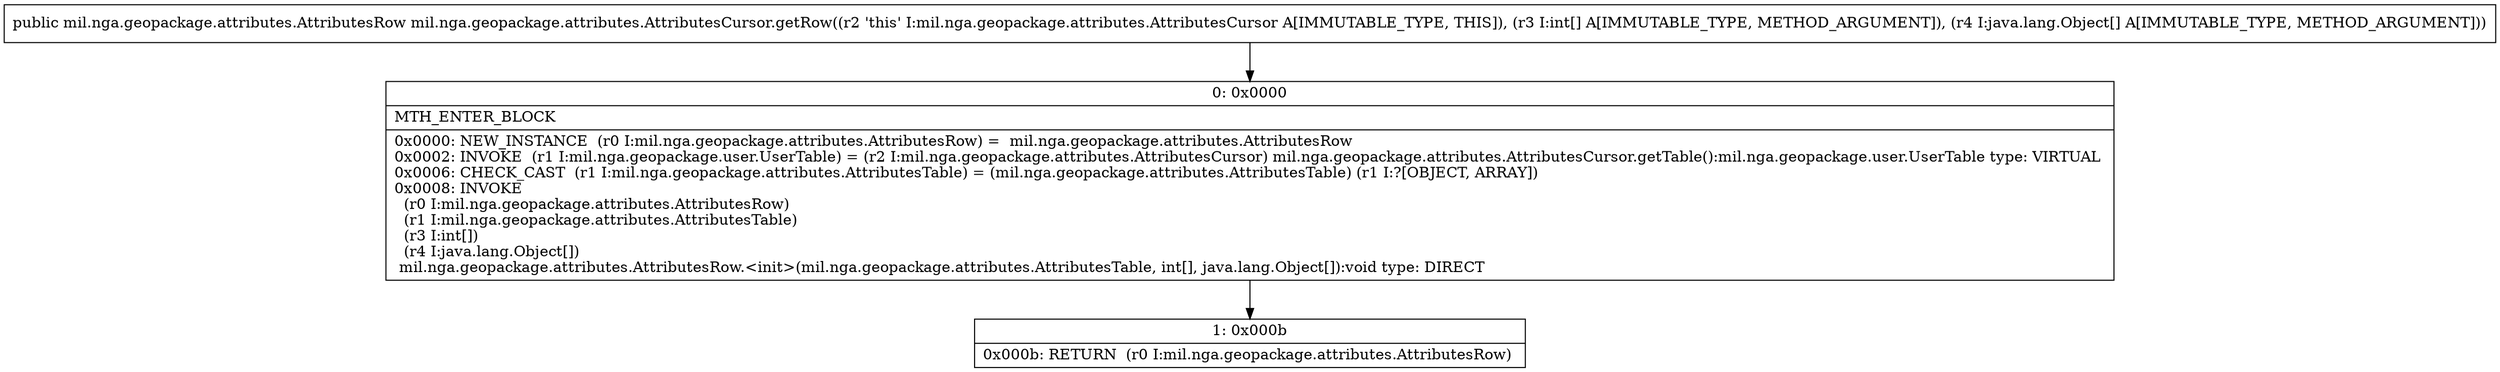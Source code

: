 digraph "CFG formil.nga.geopackage.attributes.AttributesCursor.getRow([I[Ljava\/lang\/Object;)Lmil\/nga\/geopackage\/attributes\/AttributesRow;" {
Node_0 [shape=record,label="{0\:\ 0x0000|MTH_ENTER_BLOCK\l|0x0000: NEW_INSTANCE  (r0 I:mil.nga.geopackage.attributes.AttributesRow) =  mil.nga.geopackage.attributes.AttributesRow \l0x0002: INVOKE  (r1 I:mil.nga.geopackage.user.UserTable) = (r2 I:mil.nga.geopackage.attributes.AttributesCursor) mil.nga.geopackage.attributes.AttributesCursor.getTable():mil.nga.geopackage.user.UserTable type: VIRTUAL \l0x0006: CHECK_CAST  (r1 I:mil.nga.geopackage.attributes.AttributesTable) = (mil.nga.geopackage.attributes.AttributesTable) (r1 I:?[OBJECT, ARRAY]) \l0x0008: INVOKE  \l  (r0 I:mil.nga.geopackage.attributes.AttributesRow)\l  (r1 I:mil.nga.geopackage.attributes.AttributesTable)\l  (r3 I:int[])\l  (r4 I:java.lang.Object[])\l mil.nga.geopackage.attributes.AttributesRow.\<init\>(mil.nga.geopackage.attributes.AttributesTable, int[], java.lang.Object[]):void type: DIRECT \l}"];
Node_1 [shape=record,label="{1\:\ 0x000b|0x000b: RETURN  (r0 I:mil.nga.geopackage.attributes.AttributesRow) \l}"];
MethodNode[shape=record,label="{public mil.nga.geopackage.attributes.AttributesRow mil.nga.geopackage.attributes.AttributesCursor.getRow((r2 'this' I:mil.nga.geopackage.attributes.AttributesCursor A[IMMUTABLE_TYPE, THIS]), (r3 I:int[] A[IMMUTABLE_TYPE, METHOD_ARGUMENT]), (r4 I:java.lang.Object[] A[IMMUTABLE_TYPE, METHOD_ARGUMENT])) }"];
MethodNode -> Node_0;
Node_0 -> Node_1;
}

